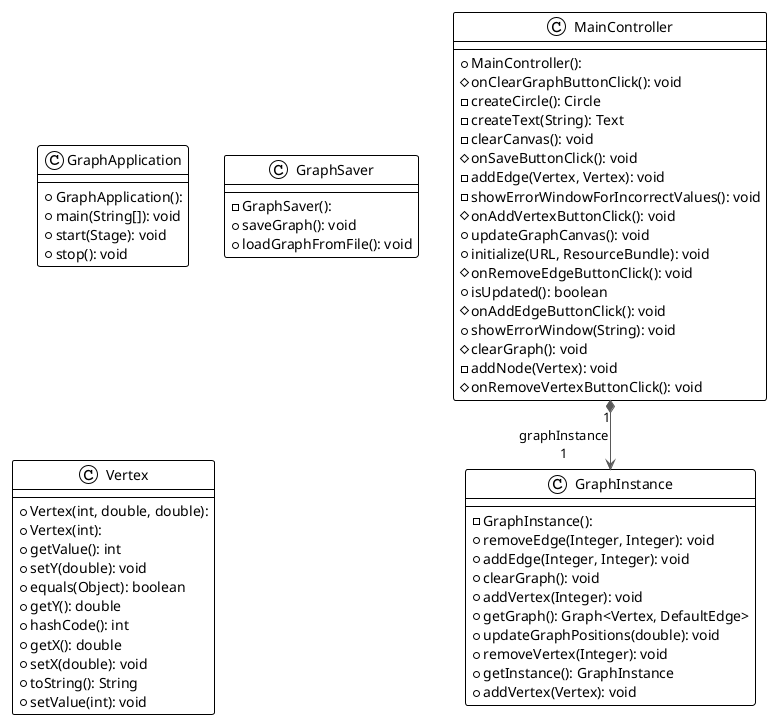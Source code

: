@startuml

!theme plain
top to bottom direction
skinparam linetype ortho

class GraphApplication {
  + GraphApplication(): 
  + main(String[]): void
  + start(Stage): void
  + stop(): void
}
class GraphInstance {
  - GraphInstance(): 
  + removeEdge(Integer, Integer): void
  + addEdge(Integer, Integer): void
  + clearGraph(): void
  + addVertex(Integer): void
  + getGraph(): Graph<Vertex, DefaultEdge>
  + updateGraphPositions(double): void
  + removeVertex(Integer): void
  + getInstance(): GraphInstance
  + addVertex(Vertex): void
}
class GraphSaver {
  - GraphSaver(): 
  + saveGraph(): void
  + loadGraphFromFile(): void
}
class MainController {
  + MainController(): 
  # onClearGraphButtonClick(): void
  - createCircle(): Circle
  - createText(String): Text
  - clearCanvas(): void
  # onSaveButtonClick(): void
  - addEdge(Vertex, Vertex): void
  - showErrorWindowForIncorrectValues(): void
  # onAddVertexButtonClick(): void
  + updateGraphCanvas(): void
  + initialize(URL, ResourceBundle): void
  # onRemoveEdgeButtonClick(): void
  + isUpdated(): boolean
  # onAddEdgeButtonClick(): void
  + showErrorWindow(String): void
  # clearGraph(): void
  - addNode(Vertex): void
  # onRemoveVertexButtonClick(): void
}
class Vertex {
  + Vertex(int, double, double): 
  + Vertex(int): 
  + getValue(): int
  + setY(double): void
  + equals(Object): boolean
  + getY(): double
  + hashCode(): int
  + getX(): double
  + setX(double): void
  + toString(): String
  + setValue(int): void
}

MainController   "1" *-[#595959,plain]-> "graphInstance\n1" GraphInstance    
@enduml
